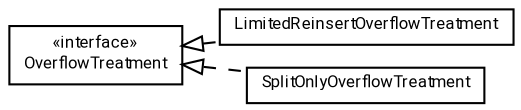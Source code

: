 #!/usr/local/bin/dot
#
# Class diagram 
# Generated by UMLGraph version R5_7_2-60-g0e99a6 (http://www.spinellis.gr/umlgraph/)
#

digraph G {
	graph [fontnames="svg"]
	edge [fontname="Roboto",fontsize=7,labelfontname="Roboto",labelfontsize=7,color="black"];
	node [fontname="Roboto",fontcolor="black",fontsize=8,shape=plaintext,margin=0,width=0,height=0];
	nodesep=0.15;
	ranksep=0.25;
	rankdir=LR;
	// de.lmu.ifi.dbs.elki.index.tree.spatial.rstarvariants.strategies.overflow.OverflowTreatment
	c699527 [label=<<table title="de.lmu.ifi.dbs.elki.index.tree.spatial.rstarvariants.strategies.overflow.OverflowTreatment" border="0" cellborder="1" cellspacing="0" cellpadding="2" href="OverflowTreatment.html" target="_parent">
		<tr><td><table border="0" cellspacing="0" cellpadding="1">
		<tr><td align="center" balign="center"> &#171;interface&#187; </td></tr>
		<tr><td align="center" balign="center"> <font face="Roboto">OverflowTreatment</font> </td></tr>
		</table></td></tr>
		</table>>, URL="OverflowTreatment.html"];
	// de.lmu.ifi.dbs.elki.index.tree.spatial.rstarvariants.strategies.overflow.LimitedReinsertOverflowTreatment
	c699528 [label=<<table title="de.lmu.ifi.dbs.elki.index.tree.spatial.rstarvariants.strategies.overflow.LimitedReinsertOverflowTreatment" border="0" cellborder="1" cellspacing="0" cellpadding="2" href="LimitedReinsertOverflowTreatment.html" target="_parent">
		<tr><td><table border="0" cellspacing="0" cellpadding="1">
		<tr><td align="center" balign="center"> <font face="Roboto">LimitedReinsertOverflowTreatment</font> </td></tr>
		</table></td></tr>
		</table>>, URL="LimitedReinsertOverflowTreatment.html"];
	// de.lmu.ifi.dbs.elki.index.tree.spatial.rstarvariants.strategies.overflow.SplitOnlyOverflowTreatment
	c699530 [label=<<table title="de.lmu.ifi.dbs.elki.index.tree.spatial.rstarvariants.strategies.overflow.SplitOnlyOverflowTreatment" border="0" cellborder="1" cellspacing="0" cellpadding="2" href="SplitOnlyOverflowTreatment.html" target="_parent">
		<tr><td><table border="0" cellspacing="0" cellpadding="1">
		<tr><td align="center" balign="center"> <font face="Roboto">SplitOnlyOverflowTreatment</font> </td></tr>
		</table></td></tr>
		</table>>, URL="SplitOnlyOverflowTreatment.html"];
	// de.lmu.ifi.dbs.elki.index.tree.spatial.rstarvariants.strategies.overflow.LimitedReinsertOverflowTreatment implements de.lmu.ifi.dbs.elki.index.tree.spatial.rstarvariants.strategies.overflow.OverflowTreatment
	c699527 -> c699528 [arrowtail=empty,style=dashed,dir=back,weight=9];
	// de.lmu.ifi.dbs.elki.index.tree.spatial.rstarvariants.strategies.overflow.SplitOnlyOverflowTreatment implements de.lmu.ifi.dbs.elki.index.tree.spatial.rstarvariants.strategies.overflow.OverflowTreatment
	c699527 -> c699530 [arrowtail=empty,style=dashed,dir=back,weight=9];
}

